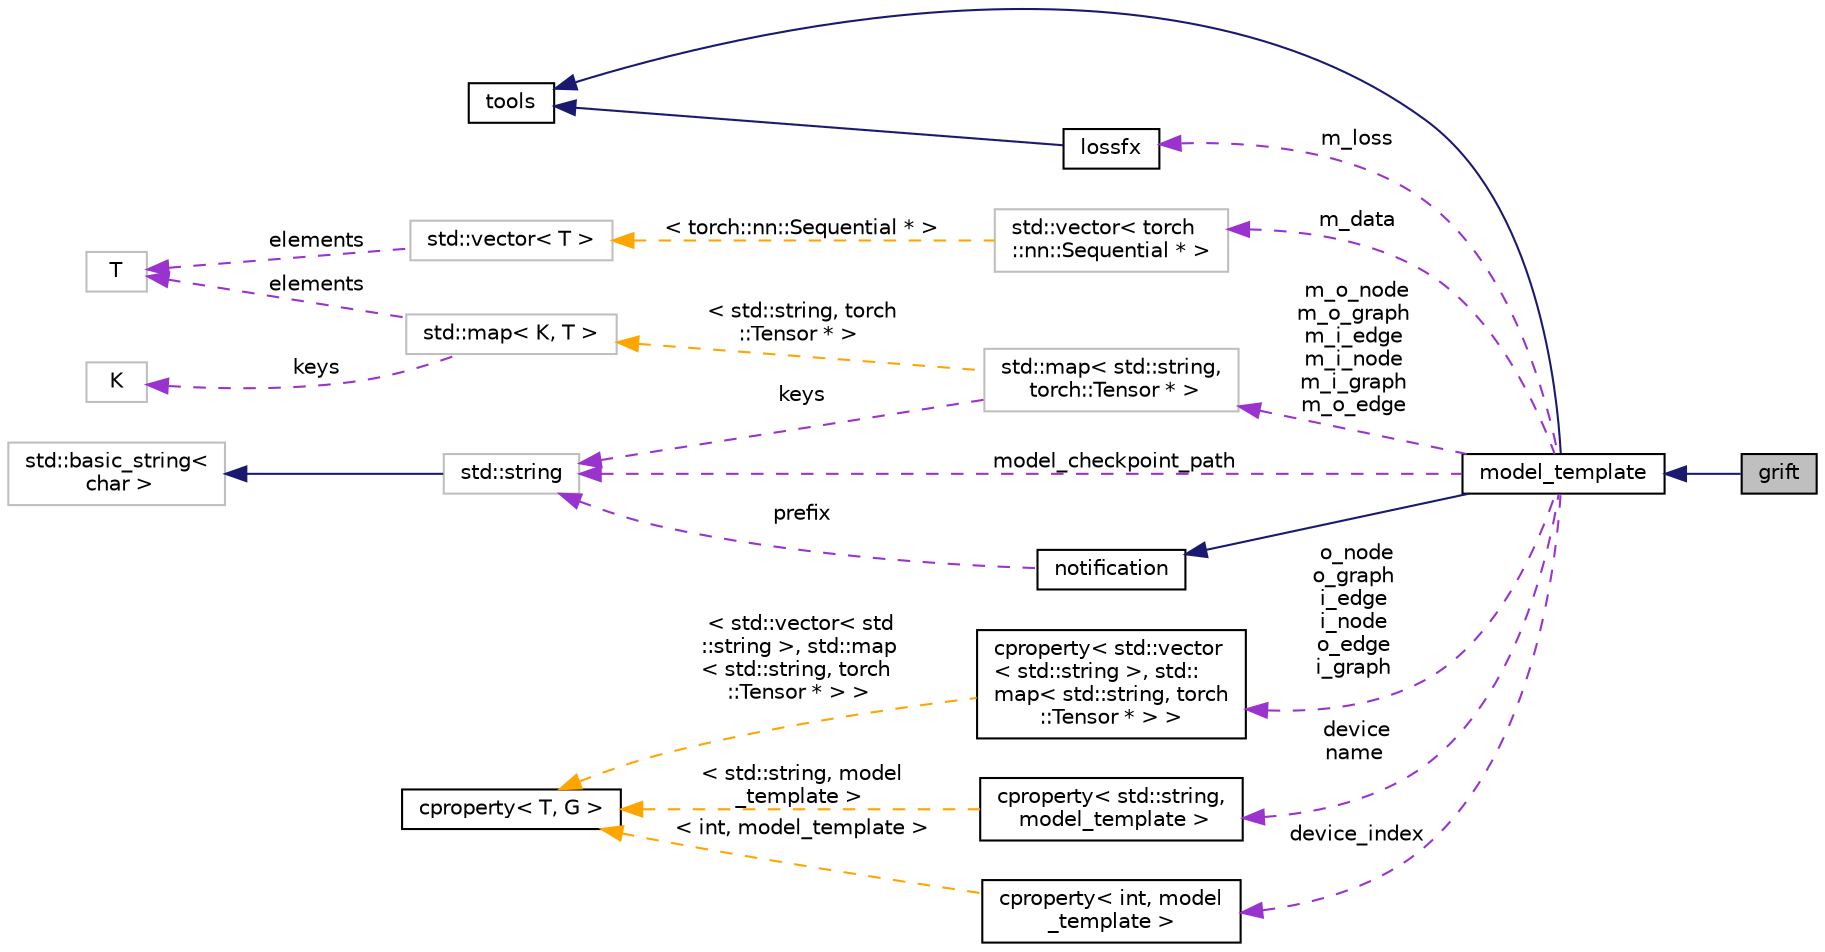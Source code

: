 digraph "grift"
{
 // INTERACTIVE_SVG=YES
 // LATEX_PDF_SIZE
  edge [fontname="Helvetica",fontsize="10",labelfontname="Helvetica",labelfontsize="10"];
  node [fontname="Helvetica",fontsize="10",shape=record];
  rankdir="LR";
  Node1 [label="grift",height=0.2,width=0.4,color="black", fillcolor="grey75", style="filled", fontcolor="black",tooltip=" "];
  Node2 -> Node1 [dir="back",color="midnightblue",fontsize="10",style="solid",fontname="Helvetica"];
  Node2 [label="model_template",height=0.2,width=0.4,color="black", fillcolor="white", style="filled",URL="$classmodel__template.html",tooltip="Base template class for machine learning models."];
  Node3 -> Node2 [dir="back",color="midnightblue",fontsize="10",style="solid",fontname="Helvetica"];
  Node3 [label="tools",height=0.2,width=0.4,color="black", fillcolor="white", style="filled",URL="$classtools.html",tooltip="Provides a wide range of utility functions used throughout the framework."];
  Node4 -> Node2 [dir="back",color="midnightblue",fontsize="10",style="solid",fontname="Helvetica"];
  Node4 [label="notification",height=0.2,width=0.4,color="black", fillcolor="white", style="filled",URL="$classnotification.html",tooltip="Provides logging and messaging functionality with various severity levels."];
  Node5 -> Node4 [dir="back",color="darkorchid3",fontsize="10",style="dashed",label=" prefix" ,fontname="Helvetica"];
  Node5 [label="std::string",height=0.2,width=0.4,color="grey75", fillcolor="white", style="filled",tooltip="STL class."];
  Node6 -> Node5 [dir="back",color="midnightblue",fontsize="10",style="solid",fontname="Helvetica"];
  Node6 [label="std::basic_string\<\l char \>",height=0.2,width=0.4,color="grey75", fillcolor="white", style="filled",tooltip="STL class."];
  Node7 -> Node2 [dir="back",color="darkorchid3",fontsize="10",style="dashed",label=" o_node\no_graph\ni_edge\ni_node\no_edge\ni_graph" ,fontname="Helvetica"];
  Node7 [label="cproperty\< std::vector\l\< std::string \>, std::\lmap\< std::string, torch\l::Tensor * \> \>",height=0.2,width=0.4,color="black", fillcolor="white", style="filled",URL="$classcproperty.html",tooltip=" "];
  Node8 -> Node7 [dir="back",color="orange",fontsize="10",style="dashed",label=" \< std::vector\< std\l::string \>, std::map\l\< std::string, torch\l::Tensor * \> \>" ,fontname="Helvetica"];
  Node8 [label="cproperty\< T, G \>",height=0.2,width=0.4,color="black", fillcolor="white", style="filled",URL="$classcproperty.html",tooltip=" "];
  Node9 -> Node2 [dir="back",color="darkorchid3",fontsize="10",style="dashed",label=" m_loss" ,fontname="Helvetica"];
  Node9 [label="lossfx",height=0.2,width=0.4,color="black", fillcolor="white", style="filled",URL="$classlossfx.html",tooltip=" "];
  Node3 -> Node9 [dir="back",color="midnightblue",fontsize="10",style="solid",fontname="Helvetica"];
  Node10 -> Node2 [dir="back",color="darkorchid3",fontsize="10",style="dashed",label=" m_data" ,fontname="Helvetica"];
  Node10 [label="std::vector\< torch\l::nn::Sequential * \>",height=0.2,width=0.4,color="grey75", fillcolor="white", style="filled",tooltip=" "];
  Node11 -> Node10 [dir="back",color="orange",fontsize="10",style="dashed",label=" \< torch::nn::Sequential * \>" ,fontname="Helvetica"];
  Node11 [label="std::vector\< T \>",height=0.2,width=0.4,color="grey75", fillcolor="white", style="filled",tooltip="STL class."];
  Node12 -> Node11 [dir="back",color="darkorchid3",fontsize="10",style="dashed",label=" elements" ,fontname="Helvetica"];
  Node12 [label="T",height=0.2,width=0.4,color="grey75", fillcolor="white", style="filled",tooltip=" "];
  Node13 -> Node2 [dir="back",color="darkorchid3",fontsize="10",style="dashed",label=" device\nname" ,fontname="Helvetica"];
  Node13 [label="cproperty\< std::string,\l model_template \>",height=0.2,width=0.4,color="black", fillcolor="white", style="filled",URL="$classcproperty.html",tooltip=" "];
  Node8 -> Node13 [dir="back",color="orange",fontsize="10",style="dashed",label=" \< std::string, model\l_template \>" ,fontname="Helvetica"];
  Node5 -> Node2 [dir="back",color="darkorchid3",fontsize="10",style="dashed",label=" model_checkpoint_path" ,fontname="Helvetica"];
  Node14 -> Node2 [dir="back",color="darkorchid3",fontsize="10",style="dashed",label=" device_index" ,fontname="Helvetica"];
  Node14 [label="cproperty\< int, model\l_template \>",height=0.2,width=0.4,color="black", fillcolor="white", style="filled",URL="$classcproperty.html",tooltip=" "];
  Node8 -> Node14 [dir="back",color="orange",fontsize="10",style="dashed",label=" \< int, model_template \>" ,fontname="Helvetica"];
  Node15 -> Node2 [dir="back",color="darkorchid3",fontsize="10",style="dashed",label=" m_o_node\nm_o_graph\nm_i_edge\nm_i_node\nm_i_graph\nm_o_edge" ,fontname="Helvetica"];
  Node15 [label="std::map\< std::string,\l torch::Tensor * \>",height=0.2,width=0.4,color="grey75", fillcolor="white", style="filled",tooltip=" "];
  Node5 -> Node15 [dir="back",color="darkorchid3",fontsize="10",style="dashed",label=" keys" ,fontname="Helvetica"];
  Node16 -> Node15 [dir="back",color="orange",fontsize="10",style="dashed",label=" \< std::string, torch\l::Tensor * \>" ,fontname="Helvetica"];
  Node16 [label="std::map\< K, T \>",height=0.2,width=0.4,color="grey75", fillcolor="white", style="filled",tooltip="STL class."];
  Node17 -> Node16 [dir="back",color="darkorchid3",fontsize="10",style="dashed",label=" keys" ,fontname="Helvetica"];
  Node17 [label="K",height=0.2,width=0.4,color="grey75", fillcolor="white", style="filled",tooltip=" "];
  Node12 -> Node16 [dir="back",color="darkorchid3",fontsize="10",style="dashed",label=" elements" ,fontname="Helvetica"];
}
